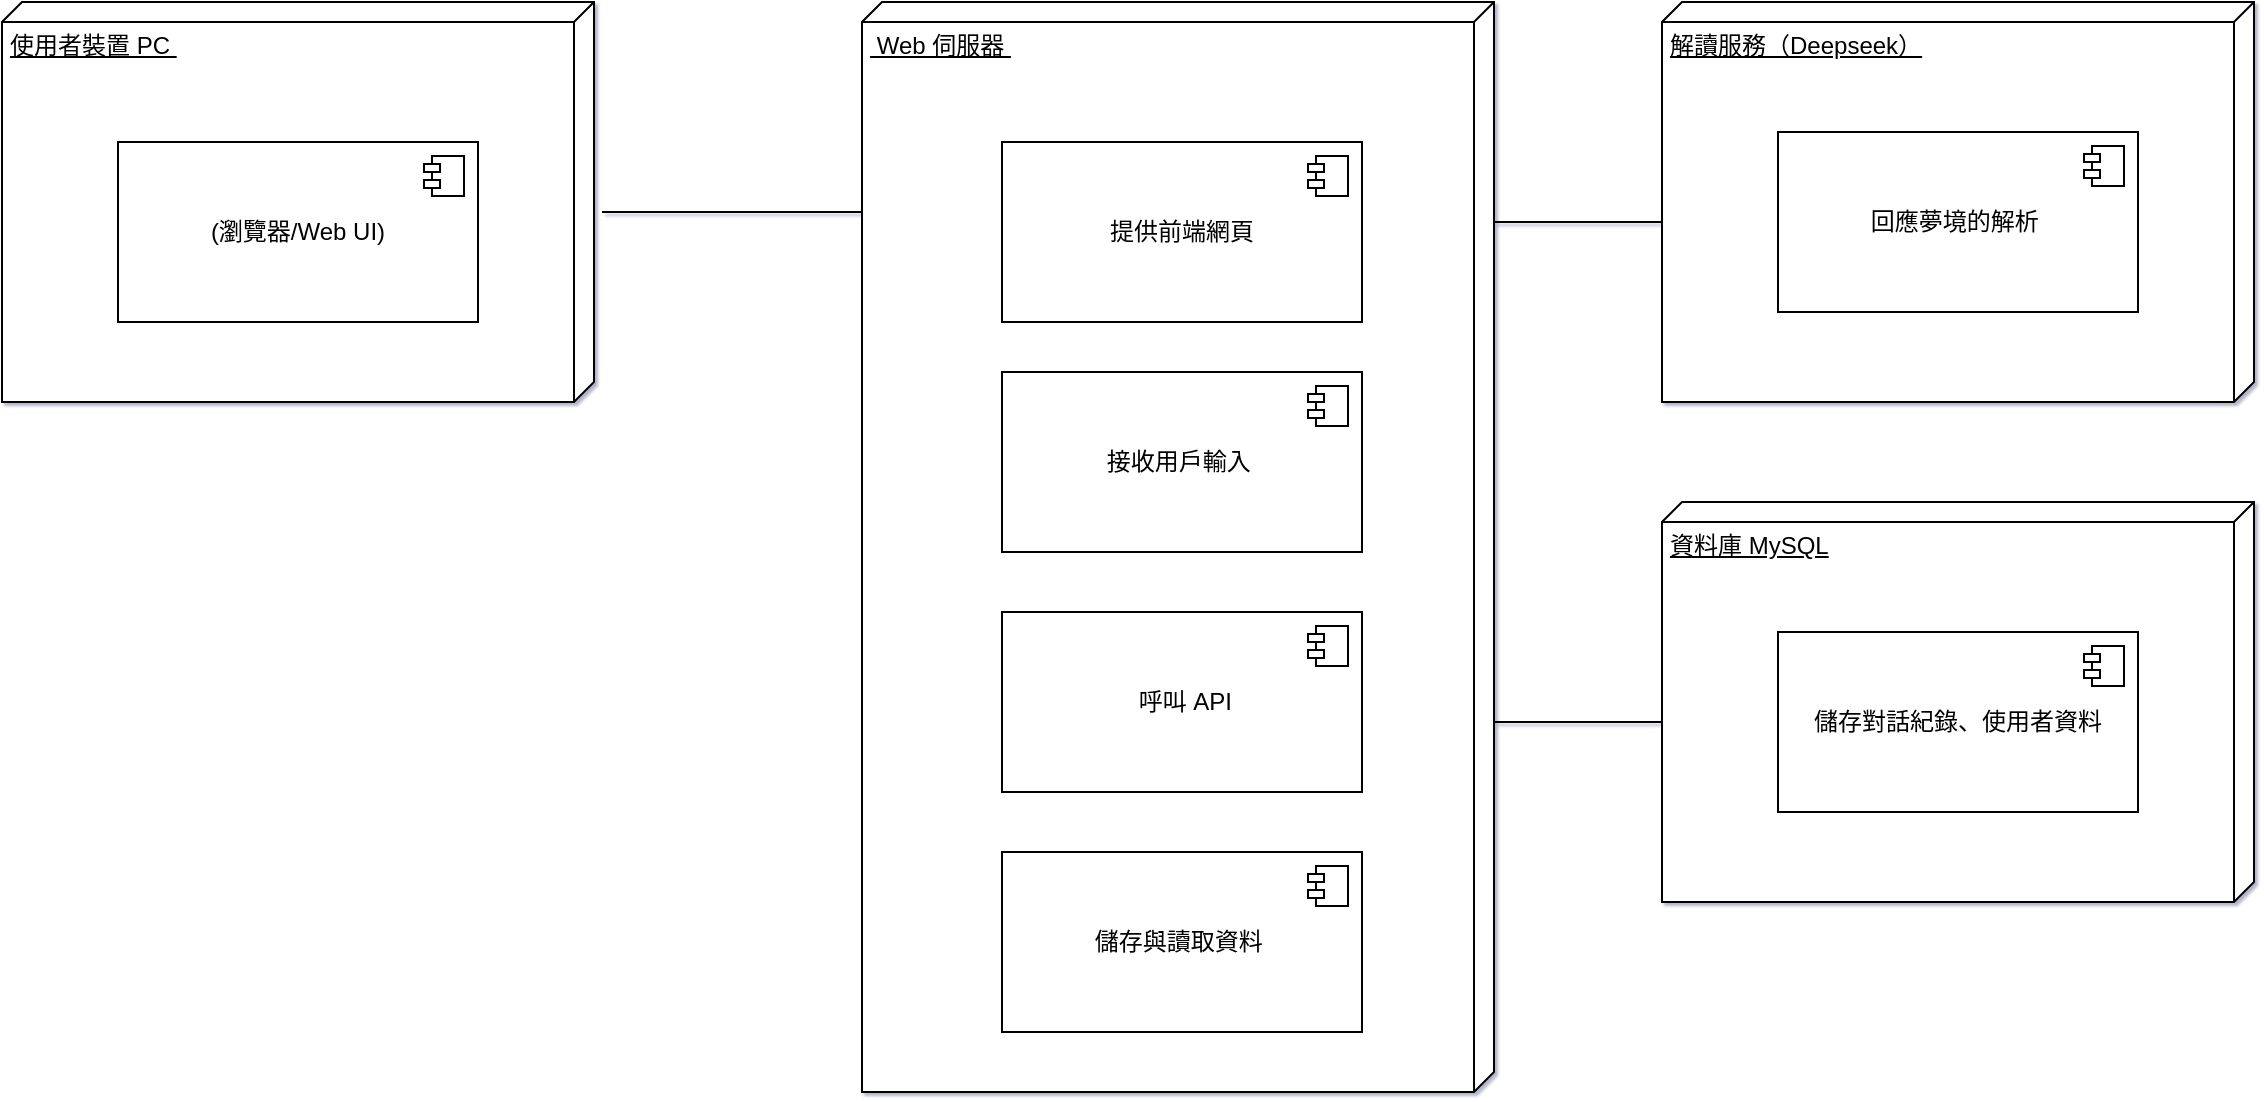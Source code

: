 <mxfile version="26.3.0">
  <diagram name="Page-1" id="b5b7bab2-c9e2-2cf4-8b2a-24fd1a2a6d21">
    <mxGraphModel dx="1464" dy="644" grid="1" gridSize="10" guides="1" tooltips="1" connect="1" arrows="1" fold="1" page="1" pageScale="1" pageWidth="827" pageHeight="1169" background="none" math="0" shadow="1">
      <root>
        <mxCell id="0" />
        <mxCell id="1" parent="0" />
        <mxCell id="AuOl1fLKUvX7DCLUNPyx-5" value="&lt;font style=&quot;vertical-align: inherit;&quot;&gt;&lt;font style=&quot;vertical-align: inherit;&quot;&gt;&lt;font style=&quot;vertical-align: inherit;&quot;&gt;&lt;font style=&quot;vertical-align: inherit;&quot;&gt;&lt;font style=&quot;vertical-align: inherit;&quot;&gt;&lt;font style=&quot;vertical-align: inherit;&quot;&gt;使用者裝置 PC&amp;nbsp;&lt;/font&gt;&lt;/font&gt;&lt;/font&gt;&lt;/font&gt;&lt;/font&gt;&lt;/font&gt;" style="verticalAlign=top;align=left;spacingTop=8;spacingLeft=2;spacingRight=12;shape=cube;size=10;direction=south;fontStyle=4;html=1;whiteSpace=wrap;" parent="1" vertex="1">
          <mxGeometry x="210" y="350" width="296" height="200" as="geometry" />
        </mxCell>
        <mxCell id="AuOl1fLKUvX7DCLUNPyx-7" value="&lt;font style=&quot;vertical-align: inherit;&quot;&gt;&lt;font style=&quot;vertical-align: inherit;&quot;&gt;(瀏覽器/Web UI)&lt;/font&gt;&lt;/font&gt;" style="html=1;dropTarget=0;whiteSpace=wrap;" parent="1" vertex="1">
          <mxGeometry x="268" y="420" width="180" height="90" as="geometry" />
        </mxCell>
        <mxCell id="AuOl1fLKUvX7DCLUNPyx-8" value="" style="shape=module;jettyWidth=8;jettyHeight=4;" parent="AuOl1fLKUvX7DCLUNPyx-7" vertex="1">
          <mxGeometry x="1" width="20" height="20" relative="1" as="geometry">
            <mxPoint x="-27" y="7" as="offset" />
          </mxGeometry>
        </mxCell>
        <mxCell id="AuOl1fLKUvX7DCLUNPyx-9" value="&lt;font style=&quot;vertical-align: inherit;&quot;&gt;&lt;font style=&quot;vertical-align: inherit;&quot;&gt;&lt;font style=&quot;vertical-align: inherit;&quot;&gt;&lt;font style=&quot;vertical-align: inherit;&quot;&gt;&amp;nbsp;Web 伺服器&amp;nbsp;&lt;/font&gt;&lt;/font&gt;&lt;/font&gt;&lt;/font&gt;" style="verticalAlign=top;align=left;spacingTop=8;spacingLeft=2;spacingRight=12;shape=cube;size=10;direction=south;fontStyle=4;html=1;whiteSpace=wrap;" parent="1" vertex="1">
          <mxGeometry x="640" y="350" width="316" height="545" as="geometry" />
        </mxCell>
        <mxCell id="AuOl1fLKUvX7DCLUNPyx-10" value="&lt;font style=&quot;vertical-align: inherit;&quot;&gt;&lt;font style=&quot;vertical-align: inherit;&quot;&gt;提供前端網頁&lt;/font&gt;&lt;/font&gt;" style="html=1;dropTarget=0;whiteSpace=wrap;" parent="1" vertex="1">
          <mxGeometry x="710" y="420" width="180" height="90" as="geometry" />
        </mxCell>
        <mxCell id="AuOl1fLKUvX7DCLUNPyx-11" value="" style="shape=module;jettyWidth=8;jettyHeight=4;" parent="AuOl1fLKUvX7DCLUNPyx-10" vertex="1">
          <mxGeometry x="1" width="20" height="20" relative="1" as="geometry">
            <mxPoint x="-27" y="7" as="offset" />
          </mxGeometry>
        </mxCell>
        <mxCell id="AuOl1fLKUvX7DCLUNPyx-12" value="&lt;font style=&quot;vertical-align: inherit;&quot;&gt;&lt;font style=&quot;vertical-align: inherit;&quot;&gt;&lt;font style=&quot;vertical-align: inherit;&quot;&gt;&lt;font style=&quot;vertical-align: inherit;&quot;&gt;接收用戶輸入&amp;nbsp;&lt;/font&gt;&lt;/font&gt;&lt;/font&gt;&lt;/font&gt;" style="html=1;dropTarget=0;whiteSpace=wrap;" parent="1" vertex="1">
          <mxGeometry x="710" y="535" width="180" height="90" as="geometry" />
        </mxCell>
        <mxCell id="AuOl1fLKUvX7DCLUNPyx-13" value="" style="shape=module;jettyWidth=8;jettyHeight=4;" parent="AuOl1fLKUvX7DCLUNPyx-12" vertex="1">
          <mxGeometry x="1" width="20" height="20" relative="1" as="geometry">
            <mxPoint x="-27" y="7" as="offset" />
          </mxGeometry>
        </mxCell>
        <mxCell id="AuOl1fLKUvX7DCLUNPyx-14" value="&lt;font style=&quot;vertical-align: inherit;&quot;&gt;&lt;font style=&quot;vertical-align: inherit;&quot;&gt;&lt;font style=&quot;vertical-align: inherit;&quot;&gt;&lt;font style=&quot;vertical-align: inherit;&quot;&gt;&lt;font style=&quot;vertical-align: inherit;&quot;&gt;&lt;font style=&quot;vertical-align: inherit;&quot;&gt;&amp;nbsp;呼叫 API&lt;/font&gt;&lt;/font&gt;&lt;/font&gt;&lt;/font&gt;&lt;/font&gt;&lt;/font&gt;" style="html=1;dropTarget=0;whiteSpace=wrap;" parent="1" vertex="1">
          <mxGeometry x="710" y="655" width="180" height="90" as="geometry" />
        </mxCell>
        <mxCell id="AuOl1fLKUvX7DCLUNPyx-15" value="" style="shape=module;jettyWidth=8;jettyHeight=4;" parent="AuOl1fLKUvX7DCLUNPyx-14" vertex="1">
          <mxGeometry x="1" width="20" height="20" relative="1" as="geometry">
            <mxPoint x="-27" y="7" as="offset" />
          </mxGeometry>
        </mxCell>
        <mxCell id="AuOl1fLKUvX7DCLUNPyx-16" value="&lt;font style=&quot;vertical-align: inherit;&quot;&gt;&lt;font style=&quot;vertical-align: inherit;&quot;&gt;&lt;font style=&quot;vertical-align: inherit;&quot;&gt;&lt;font style=&quot;vertical-align: inherit;&quot;&gt;儲存與讀取資料&amp;nbsp;&lt;/font&gt;&lt;/font&gt;&lt;/font&gt;&lt;/font&gt;" style="html=1;dropTarget=0;whiteSpace=wrap;" parent="1" vertex="1">
          <mxGeometry x="710" y="775" width="180" height="90" as="geometry" />
        </mxCell>
        <mxCell id="AuOl1fLKUvX7DCLUNPyx-17" value="" style="shape=module;jettyWidth=8;jettyHeight=4;" parent="AuOl1fLKUvX7DCLUNPyx-16" vertex="1">
          <mxGeometry x="1" width="20" height="20" relative="1" as="geometry">
            <mxPoint x="-27" y="7" as="offset" />
          </mxGeometry>
        </mxCell>
        <mxCell id="AuOl1fLKUvX7DCLUNPyx-21" value="&lt;font style=&quot;vertical-align: inherit;&quot;&gt;&lt;font style=&quot;vertical-align: inherit;&quot;&gt;&lt;font style=&quot;vertical-align: inherit;&quot;&gt;&lt;font style=&quot;vertical-align: inherit;&quot;&gt;&lt;font style=&quot;vertical-align: inherit;&quot;&gt;&lt;font style=&quot;vertical-align: inherit;&quot;&gt;解讀服務（Deepseek）&lt;/font&gt;&lt;/font&gt;&lt;/font&gt;&lt;/font&gt;&lt;/font&gt;&lt;/font&gt;" style="verticalAlign=top;align=left;spacingTop=8;spacingLeft=2;spacingRight=12;shape=cube;size=10;direction=south;fontStyle=4;html=1;whiteSpace=wrap;" parent="1" vertex="1">
          <mxGeometry x="1040" y="350" width="296" height="200" as="geometry" />
        </mxCell>
        <mxCell id="AuOl1fLKUvX7DCLUNPyx-22" value="&lt;font style=&quot;vertical-align: inherit;&quot;&gt;&lt;font style=&quot;vertical-align: inherit;&quot;&gt;&lt;font style=&quot;vertical-align: inherit;&quot;&gt;&lt;font style=&quot;vertical-align: inherit;&quot;&gt;回應夢境的解析&amp;nbsp;&lt;/font&gt;&lt;/font&gt;&lt;/font&gt;&lt;/font&gt;" style="html=1;dropTarget=0;whiteSpace=wrap;" parent="1" vertex="1">
          <mxGeometry x="1098" y="415" width="180" height="90" as="geometry" />
        </mxCell>
        <mxCell id="AuOl1fLKUvX7DCLUNPyx-23" value="" style="shape=module;jettyWidth=8;jettyHeight=4;" parent="AuOl1fLKUvX7DCLUNPyx-22" vertex="1">
          <mxGeometry x="1" width="20" height="20" relative="1" as="geometry">
            <mxPoint x="-27" y="7" as="offset" />
          </mxGeometry>
        </mxCell>
        <mxCell id="AuOl1fLKUvX7DCLUNPyx-24" value="&lt;font style=&quot;vertical-align: inherit;&quot;&gt;&lt;font style=&quot;vertical-align: inherit;&quot;&gt;&lt;font style=&quot;vertical-align: inherit;&quot;&gt;&lt;font style=&quot;vertical-align: inherit;&quot;&gt;&lt;font style=&quot;vertical-align: inherit;&quot;&gt;&lt;font style=&quot;vertical-align: inherit;&quot;&gt;資料庫 MySQL&lt;/font&gt;&lt;/font&gt;&lt;/font&gt;&lt;/font&gt;&lt;/font&gt;&lt;/font&gt;" style="verticalAlign=top;align=left;spacingTop=8;spacingLeft=2;spacingRight=12;shape=cube;size=10;direction=south;fontStyle=4;html=1;whiteSpace=wrap;" parent="1" vertex="1">
          <mxGeometry x="1040" y="600" width="296" height="200" as="geometry" />
        </mxCell>
        <mxCell id="AuOl1fLKUvX7DCLUNPyx-25" value="&lt;font style=&quot;vertical-align: inherit;&quot;&gt;&lt;font style=&quot;vertical-align: inherit;&quot;&gt;&lt;font style=&quot;vertical-align: inherit;&quot;&gt;&lt;font style=&quot;vertical-align: inherit;&quot;&gt;儲存對話紀錄、使用者資料&lt;/font&gt;&lt;/font&gt;&lt;/font&gt;&lt;/font&gt;" style="html=1;dropTarget=0;whiteSpace=wrap;" parent="1" vertex="1">
          <mxGeometry x="1098" y="665" width="180" height="90" as="geometry" />
        </mxCell>
        <mxCell id="AuOl1fLKUvX7DCLUNPyx-26" value="" style="shape=module;jettyWidth=8;jettyHeight=4;" parent="AuOl1fLKUvX7DCLUNPyx-25" vertex="1">
          <mxGeometry x="1" width="20" height="20" relative="1" as="geometry">
            <mxPoint x="-27" y="7" as="offset" />
          </mxGeometry>
        </mxCell>
        <mxCell id="AuOl1fLKUvX7DCLUNPyx-27" value="" style="line;strokeWidth=1;fillColor=none;align=left;verticalAlign=middle;spacingTop=-1;spacingLeft=3;spacingRight=3;rotatable=0;labelPosition=right;points=[];portConstraint=eastwest;strokeColor=inherit;" parent="1" vertex="1">
          <mxGeometry x="510" y="451" width="130" height="8" as="geometry" />
        </mxCell>
        <mxCell id="AuOl1fLKUvX7DCLUNPyx-28" value="" style="line;strokeWidth=1;fillColor=none;align=left;verticalAlign=middle;spacingTop=-1;spacingLeft=3;spacingRight=3;rotatable=0;labelPosition=right;points=[];portConstraint=eastwest;strokeColor=inherit;" parent="1" vertex="1">
          <mxGeometry x="956" y="456" width="84" height="8" as="geometry" />
        </mxCell>
        <mxCell id="AuOl1fLKUvX7DCLUNPyx-29" value="" style="line;strokeWidth=1;fillColor=none;align=left;verticalAlign=middle;spacingTop=-1;spacingLeft=3;spacingRight=3;rotatable=0;labelPosition=right;points=[];portConstraint=eastwest;strokeColor=inherit;" parent="1" vertex="1">
          <mxGeometry x="956" y="706" width="84" height="8" as="geometry" />
        </mxCell>
      </root>
    </mxGraphModel>
  </diagram>
</mxfile>
